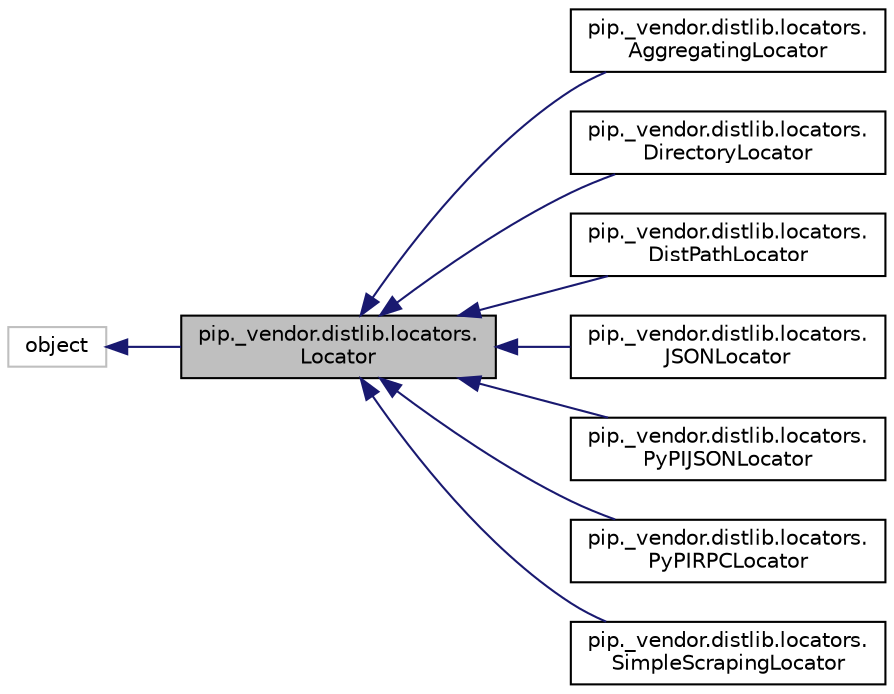 digraph "pip._vendor.distlib.locators.Locator"
{
 // LATEX_PDF_SIZE
  edge [fontname="Helvetica",fontsize="10",labelfontname="Helvetica",labelfontsize="10"];
  node [fontname="Helvetica",fontsize="10",shape=record];
  rankdir="LR";
  Node1 [label="pip._vendor.distlib.locators.\lLocator",height=0.2,width=0.4,color="black", fillcolor="grey75", style="filled", fontcolor="black",tooltip=" "];
  Node2 -> Node1 [dir="back",color="midnightblue",fontsize="10",style="solid",fontname="Helvetica"];
  Node2 [label="object",height=0.2,width=0.4,color="grey75", fillcolor="white", style="filled",tooltip=" "];
  Node1 -> Node3 [dir="back",color="midnightblue",fontsize="10",style="solid",fontname="Helvetica"];
  Node3 [label="pip._vendor.distlib.locators.\lAggregatingLocator",height=0.2,width=0.4,color="black", fillcolor="white", style="filled",URL="$d3/de8/classpip_1_1__vendor_1_1distlib_1_1locators_1_1_aggregating_locator.html",tooltip=" "];
  Node1 -> Node4 [dir="back",color="midnightblue",fontsize="10",style="solid",fontname="Helvetica"];
  Node4 [label="pip._vendor.distlib.locators.\lDirectoryLocator",height=0.2,width=0.4,color="black", fillcolor="white", style="filled",URL="$d8/df9/classpip_1_1__vendor_1_1distlib_1_1locators_1_1_directory_locator.html",tooltip=" "];
  Node1 -> Node5 [dir="back",color="midnightblue",fontsize="10",style="solid",fontname="Helvetica"];
  Node5 [label="pip._vendor.distlib.locators.\lDistPathLocator",height=0.2,width=0.4,color="black", fillcolor="white", style="filled",URL="$d7/d34/classpip_1_1__vendor_1_1distlib_1_1locators_1_1_dist_path_locator.html",tooltip=" "];
  Node1 -> Node6 [dir="back",color="midnightblue",fontsize="10",style="solid",fontname="Helvetica"];
  Node6 [label="pip._vendor.distlib.locators.\lJSONLocator",height=0.2,width=0.4,color="black", fillcolor="white", style="filled",URL="$d2/dcc/classpip_1_1__vendor_1_1distlib_1_1locators_1_1_j_s_o_n_locator.html",tooltip=" "];
  Node1 -> Node7 [dir="back",color="midnightblue",fontsize="10",style="solid",fontname="Helvetica"];
  Node7 [label="pip._vendor.distlib.locators.\lPyPIJSONLocator",height=0.2,width=0.4,color="black", fillcolor="white", style="filled",URL="$d1/d11/classpip_1_1__vendor_1_1distlib_1_1locators_1_1_py_p_i_j_s_o_n_locator.html",tooltip=" "];
  Node1 -> Node8 [dir="back",color="midnightblue",fontsize="10",style="solid",fontname="Helvetica"];
  Node8 [label="pip._vendor.distlib.locators.\lPyPIRPCLocator",height=0.2,width=0.4,color="black", fillcolor="white", style="filled",URL="$d1/d4e/classpip_1_1__vendor_1_1distlib_1_1locators_1_1_py_p_i_r_p_c_locator.html",tooltip=" "];
  Node1 -> Node9 [dir="back",color="midnightblue",fontsize="10",style="solid",fontname="Helvetica"];
  Node9 [label="pip._vendor.distlib.locators.\lSimpleScrapingLocator",height=0.2,width=0.4,color="black", fillcolor="white", style="filled",URL="$d6/d82/classpip_1_1__vendor_1_1distlib_1_1locators_1_1_simple_scraping_locator.html",tooltip=" "];
}
